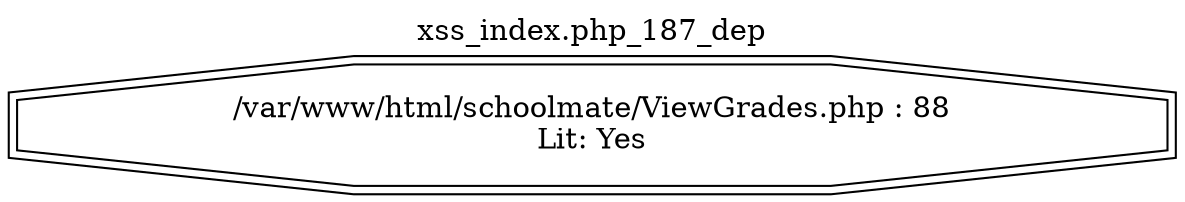 digraph cfg {
  label="xss_index.php_187_dep";
  labelloc=t;
  n1 [shape=doubleoctagon, label="/var/www/html/schoolmate/ViewGrades.php : 88\nLit: Yes\n"];
}
